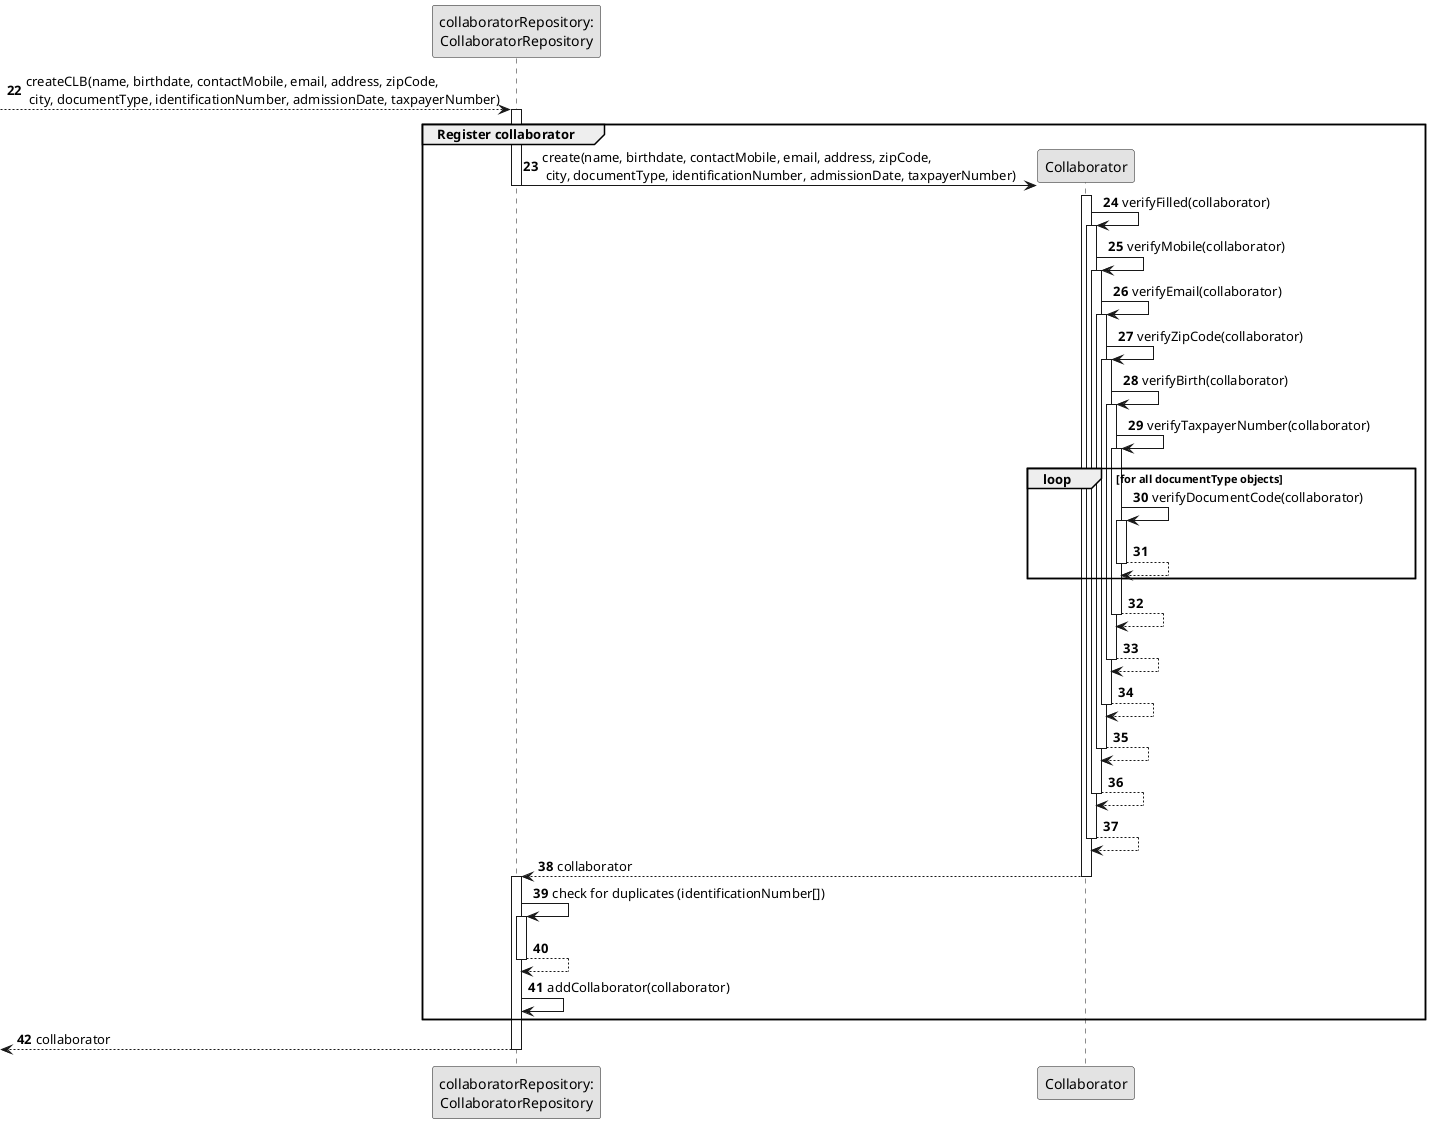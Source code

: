 @startuml
skinparam monochrome true
skinparam packageStyle rectangle
skinparam shadowing false

participant "collaboratorRepository:\nCollaboratorRepository" as CLBREP
participant "Collaborator" as CLB

autonumber 22
--> CLBREP: createCLB(name, birthdate, contactMobile, email, address, zipCode,\n city, documentType, identificationNumber, admissionDate, taxpayerNumber)
activate CLBREP
    group Register collaborator
    CLBREP->CLB** : create(name, birthdate, contactMobile, email, address, zipCode,\n city, documentType, identificationNumber, admissionDate, taxpayerNumber)
deactivate CLBREP

        activate CLB
        CLB -> CLB : verifyFilled(collaborator)
        activate CLB
        CLB -> CLB : verifyMobile(collaborator)
        activate CLB
        CLB -> CLB : verifyEmail(collaborator)
        activate CLB
        CLB -> CLB : verifyZipCode(collaborator)
        activate CLB
        CLB -> CLB : verifyBirth(collaborator)
        activate CLB
        CLB -> CLB : verifyTaxpayerNumber(collaborator)
        activate CLB

        loop for all documentType objects
        CLB -> CLB : verifyDocumentCode(collaborator)
        activate CLB
        CLB --> CLB
        deactivate CLB
        end loop

        CLB --> CLB
        deactivate CLB
        CLB --> CLB
        deactivate CLB
        CLB --> CLB
        deactivate CLB
        CLB --> CLB
        deactivate CLB
        CLB --> CLB
        deactivate CLB
        CLB --> CLB
        deactivate CLB


        CLB --> CLBREP : collaborator
        deactivate CLB
        activate CLBREP

CLBREP -> CLBREP : check for duplicates (identificationNumber[])
activate CLBREP
CLBREP --> CLBREP
deactivate CLBREP
CLBREP -> CLBREP: addCollaborator(collaborator)

end
<--CLBREP : collaborator
deactivate CLBREP
        deactivate CLB


@enduml